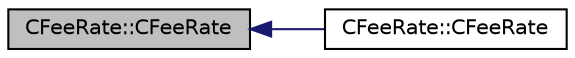 digraph "CFeeRate::CFeeRate"
{
  edge [fontname="Helvetica",fontsize="10",labelfontname="Helvetica",labelfontsize="10"];
  node [fontname="Helvetica",fontsize="10",shape=record];
  rankdir="LR";
  Node1 [label="CFeeRate::CFeeRate",height=0.2,width=0.4,color="black", fillcolor="grey75", style="filled", fontcolor="black"];
  Node1 -> Node2 [dir="back",color="midnightblue",fontsize="10",style="solid",fontname="Helvetica"];
  Node2 [label="CFeeRate::CFeeRate",height=0.2,width=0.4,color="black", fillcolor="white", style="filled",URL="$class_c_fee_rate.html#abee4364fc0d83612feda7c9f5425a7cc"];
}
